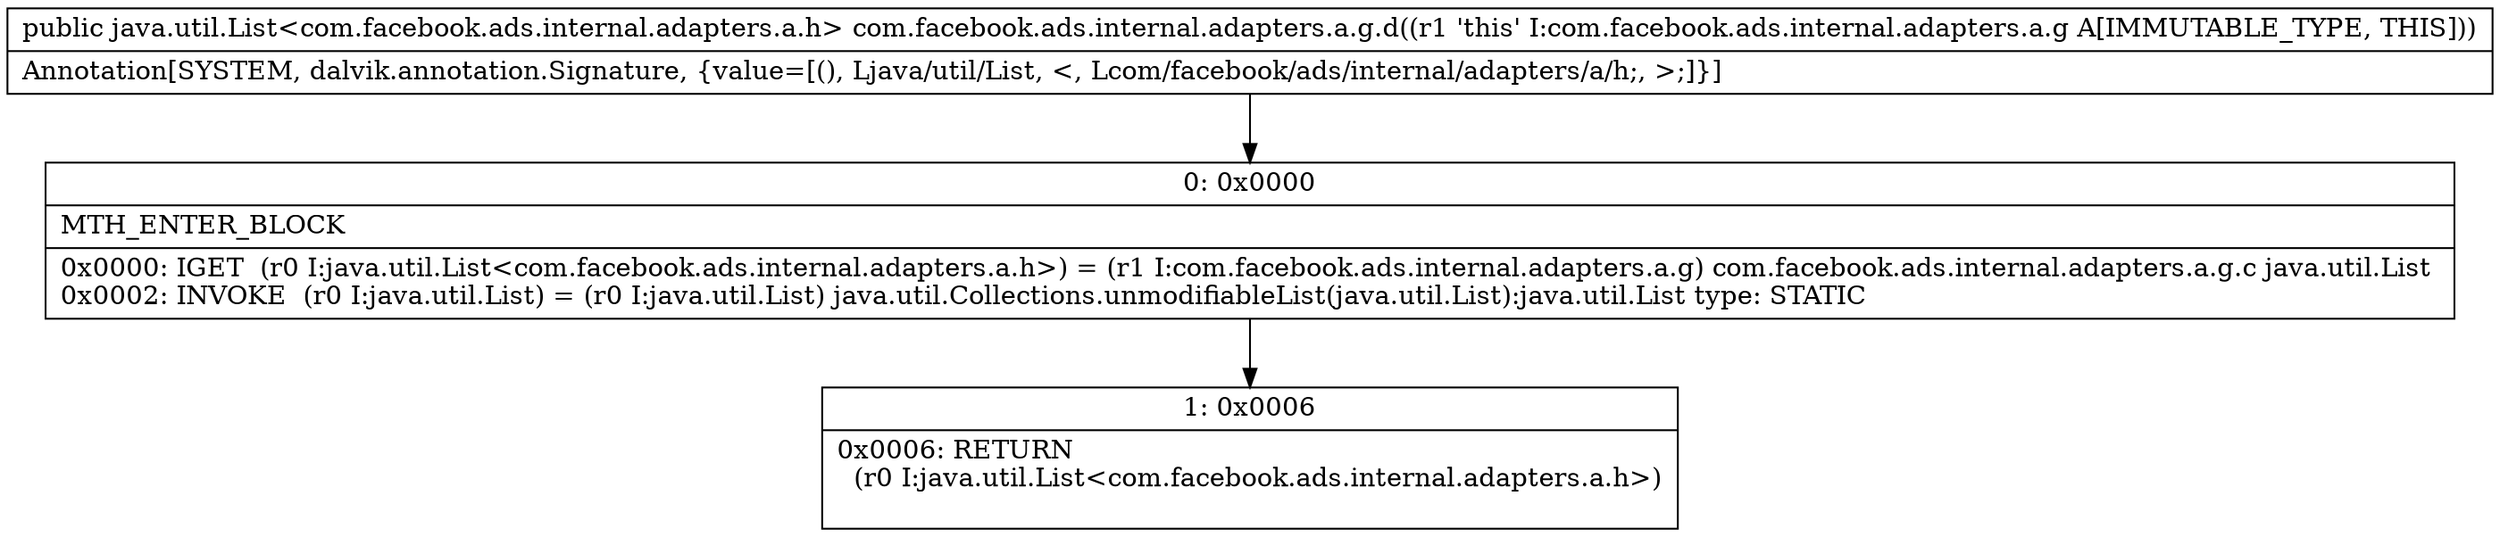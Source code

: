 digraph "CFG forcom.facebook.ads.internal.adapters.a.g.d()Ljava\/util\/List;" {
Node_0 [shape=record,label="{0\:\ 0x0000|MTH_ENTER_BLOCK\l|0x0000: IGET  (r0 I:java.util.List\<com.facebook.ads.internal.adapters.a.h\>) = (r1 I:com.facebook.ads.internal.adapters.a.g) com.facebook.ads.internal.adapters.a.g.c java.util.List \l0x0002: INVOKE  (r0 I:java.util.List) = (r0 I:java.util.List) java.util.Collections.unmodifiableList(java.util.List):java.util.List type: STATIC \l}"];
Node_1 [shape=record,label="{1\:\ 0x0006|0x0006: RETURN  \l  (r0 I:java.util.List\<com.facebook.ads.internal.adapters.a.h\>)\l \l}"];
MethodNode[shape=record,label="{public java.util.List\<com.facebook.ads.internal.adapters.a.h\> com.facebook.ads.internal.adapters.a.g.d((r1 'this' I:com.facebook.ads.internal.adapters.a.g A[IMMUTABLE_TYPE, THIS]))  | Annotation[SYSTEM, dalvik.annotation.Signature, \{value=[(), Ljava\/util\/List, \<, Lcom\/facebook\/ads\/internal\/adapters\/a\/h;, \>;]\}]\l}"];
MethodNode -> Node_0;
Node_0 -> Node_1;
}

